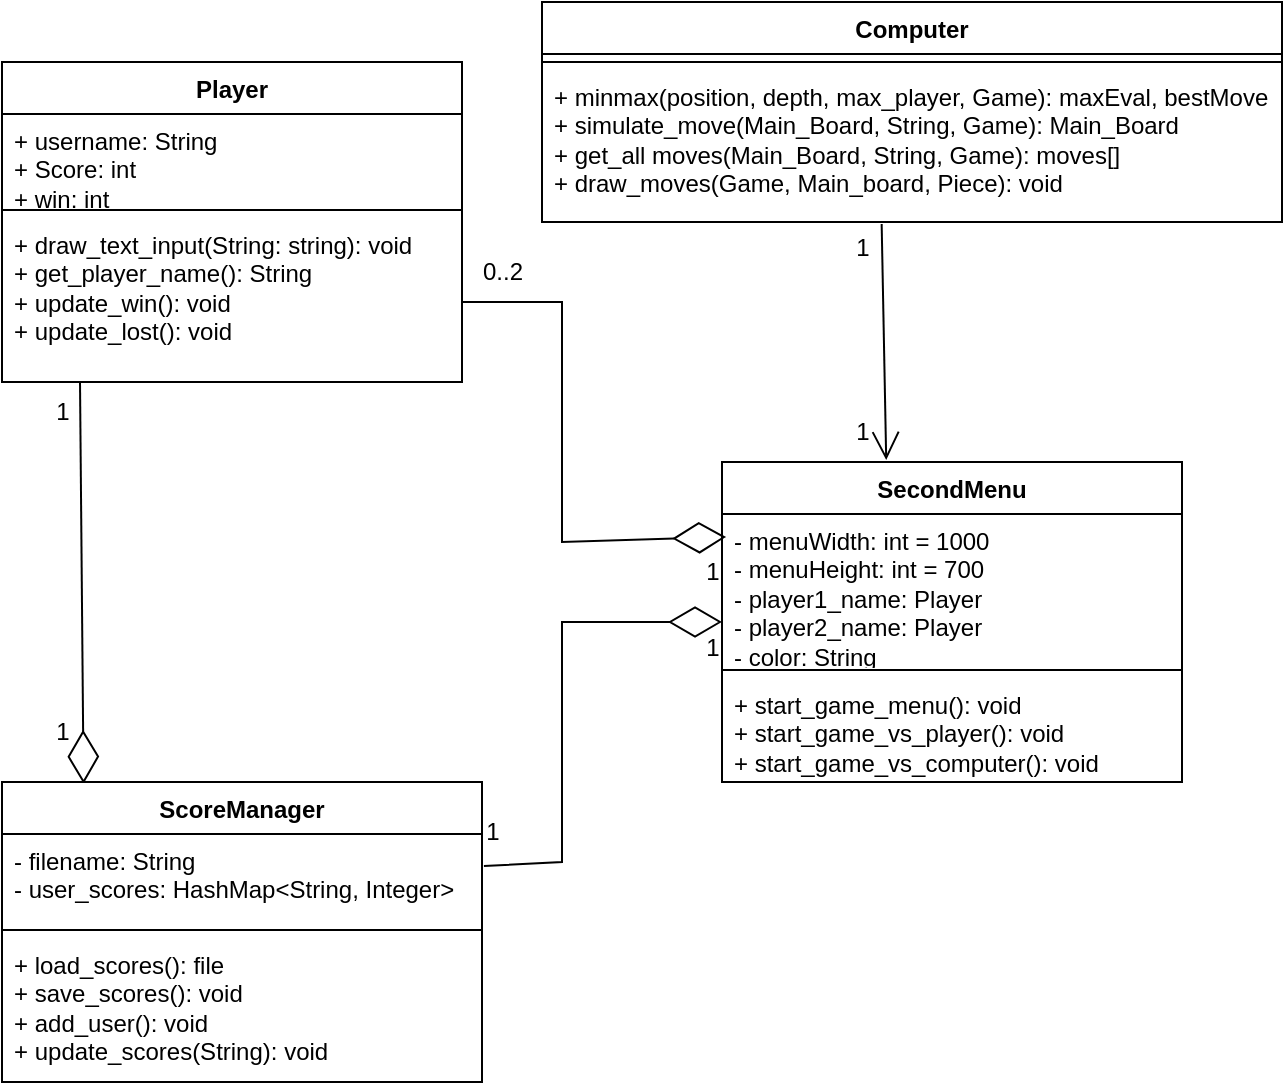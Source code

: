 <mxfile version="24.0.7" type="github">
  <diagram id="C5RBs43oDa-KdzZeNtuy" name="Page-1">
    <mxGraphModel dx="954" dy="562" grid="1" gridSize="10" guides="1" tooltips="1" connect="1" arrows="1" fold="1" page="1" pageScale="1" pageWidth="827" pageHeight="1169" math="0" shadow="0">
      <root>
        <mxCell id="WIyWlLk6GJQsqaUBKTNV-0" />
        <mxCell id="WIyWlLk6GJQsqaUBKTNV-1" parent="WIyWlLk6GJQsqaUBKTNV-0" />
        <mxCell id="6IXbEx5RhJTC2TrLEaZP-8" value="" style="endArrow=diamondThin;endFill=0;endSize=24;html=1;rounded=0;entryX=0.17;entryY=0.006;entryDx=0;entryDy=0;entryPerimeter=0;" edge="1" parent="WIyWlLk6GJQsqaUBKTNV-1">
          <mxGeometry width="160" relative="1" as="geometry">
            <mxPoint x="79" y="240" as="sourcePoint" />
            <mxPoint x="80.8" y="440.84" as="targetPoint" />
          </mxGeometry>
        </mxCell>
        <mxCell id="6IXbEx5RhJTC2TrLEaZP-9" value="1" style="text;html=1;align=center;verticalAlign=middle;resizable=0;points=[];autosize=1;strokeColor=none;fillColor=none;" vertex="1" parent="WIyWlLk6GJQsqaUBKTNV-1">
          <mxGeometry x="55" y="240" width="30" height="30" as="geometry" />
        </mxCell>
        <mxCell id="6IXbEx5RhJTC2TrLEaZP-10" value="1" style="text;html=1;align=center;verticalAlign=middle;resizable=0;points=[];autosize=1;strokeColor=none;fillColor=none;" vertex="1" parent="WIyWlLk6GJQsqaUBKTNV-1">
          <mxGeometry x="55" y="400" width="30" height="30" as="geometry" />
        </mxCell>
        <mxCell id="6IXbEx5RhJTC2TrLEaZP-11" value="Player" style="swimlane;fontStyle=1;align=center;verticalAlign=top;childLayout=stackLayout;horizontal=1;startSize=26;horizontalStack=0;resizeParent=1;resizeParentMax=0;resizeLast=0;collapsible=1;marginBottom=0;whiteSpace=wrap;html=1;" vertex="1" parent="WIyWlLk6GJQsqaUBKTNV-1">
          <mxGeometry x="40" y="80" width="230" height="160" as="geometry" />
        </mxCell>
        <mxCell id="6IXbEx5RhJTC2TrLEaZP-12" value="+ username: String&lt;div&gt;+ Score: int&lt;/div&gt;&lt;div&gt;+ win: int&lt;/div&gt;" style="text;strokeColor=none;fillColor=none;align=left;verticalAlign=top;spacingLeft=4;spacingRight=4;overflow=hidden;rotatable=0;points=[[0,0.5],[1,0.5]];portConstraint=eastwest;whiteSpace=wrap;html=1;" vertex="1" parent="6IXbEx5RhJTC2TrLEaZP-11">
          <mxGeometry y="26" width="230" height="44" as="geometry" />
        </mxCell>
        <mxCell id="6IXbEx5RhJTC2TrLEaZP-13" value="" style="line;strokeWidth=1;fillColor=none;align=left;verticalAlign=middle;spacingTop=-1;spacingLeft=3;spacingRight=3;rotatable=0;labelPosition=right;points=[];portConstraint=eastwest;strokeColor=inherit;" vertex="1" parent="6IXbEx5RhJTC2TrLEaZP-11">
          <mxGeometry y="70" width="230" height="8" as="geometry" />
        </mxCell>
        <mxCell id="6IXbEx5RhJTC2TrLEaZP-14" value="+ draw_text_input(String: string): void&lt;div&gt;+ get_player_name(): String&lt;/div&gt;&lt;div&gt;+ update_win(): void&lt;/div&gt;&lt;div&gt;+ update_lost(): void&lt;/div&gt;" style="text;strokeColor=none;fillColor=none;align=left;verticalAlign=top;spacingLeft=4;spacingRight=4;overflow=hidden;rotatable=0;points=[[0,0.5],[1,0.5]];portConstraint=eastwest;whiteSpace=wrap;html=1;" vertex="1" parent="6IXbEx5RhJTC2TrLEaZP-11">
          <mxGeometry y="78" width="230" height="82" as="geometry" />
        </mxCell>
        <mxCell id="6IXbEx5RhJTC2TrLEaZP-19" value="SecondMenu" style="swimlane;fontStyle=1;align=center;verticalAlign=top;childLayout=stackLayout;horizontal=1;startSize=26;horizontalStack=0;resizeParent=1;resizeParentMax=0;resizeLast=0;collapsible=1;marginBottom=0;whiteSpace=wrap;html=1;" vertex="1" parent="WIyWlLk6GJQsqaUBKTNV-1">
          <mxGeometry x="400" y="280" width="230" height="160" as="geometry" />
        </mxCell>
        <mxCell id="6IXbEx5RhJTC2TrLEaZP-20" value="- menuWidth: int = 1000&lt;div&gt;- menuHeight: int = 700&lt;/div&gt;&lt;div&gt;- player1_name: Player&lt;/div&gt;&lt;div&gt;- player2_name: Player&lt;/div&gt;&lt;div&gt;- color: String&lt;/div&gt;" style="text;strokeColor=none;fillColor=none;align=left;verticalAlign=top;spacingLeft=4;spacingRight=4;overflow=hidden;rotatable=0;points=[[0,0.5],[1,0.5]];portConstraint=eastwest;whiteSpace=wrap;html=1;" vertex="1" parent="6IXbEx5RhJTC2TrLEaZP-19">
          <mxGeometry y="26" width="230" height="74" as="geometry" />
        </mxCell>
        <mxCell id="6IXbEx5RhJTC2TrLEaZP-21" value="" style="line;strokeWidth=1;fillColor=none;align=left;verticalAlign=middle;spacingTop=-1;spacingLeft=3;spacingRight=3;rotatable=0;labelPosition=right;points=[];portConstraint=eastwest;strokeColor=inherit;" vertex="1" parent="6IXbEx5RhJTC2TrLEaZP-19">
          <mxGeometry y="100" width="230" height="8" as="geometry" />
        </mxCell>
        <mxCell id="6IXbEx5RhJTC2TrLEaZP-22" value="+ start_game_menu(): void&lt;div&gt;+ start_game_vs_player(): void&lt;/div&gt;&lt;div&gt;+ start_game_vs_computer(): void&lt;/div&gt;" style="text;strokeColor=none;fillColor=none;align=left;verticalAlign=top;spacingLeft=4;spacingRight=4;overflow=hidden;rotatable=0;points=[[0,0.5],[1,0.5]];portConstraint=eastwest;whiteSpace=wrap;html=1;" vertex="1" parent="6IXbEx5RhJTC2TrLEaZP-19">
          <mxGeometry y="108" width="230" height="52" as="geometry" />
        </mxCell>
        <mxCell id="6IXbEx5RhJTC2TrLEaZP-24" value="" style="endArrow=diamondThin;endFill=0;endSize=24;html=1;rounded=0;entryX=0.009;entryY=0.155;entryDx=0;entryDy=0;entryPerimeter=0;" edge="1" parent="WIyWlLk6GJQsqaUBKTNV-1" target="6IXbEx5RhJTC2TrLEaZP-20">
          <mxGeometry width="160" relative="1" as="geometry">
            <mxPoint x="270" y="200" as="sourcePoint" />
            <mxPoint x="530" y="300" as="targetPoint" />
            <Array as="points">
              <mxPoint x="320" y="200" />
              <mxPoint x="320" y="320" />
            </Array>
          </mxGeometry>
        </mxCell>
        <mxCell id="6IXbEx5RhJTC2TrLEaZP-26" value="" style="endArrow=diamondThin;endFill=0;endSize=24;html=1;rounded=0;exitX=1.004;exitY=0.364;exitDx=0;exitDy=0;exitPerimeter=0;" edge="1" parent="WIyWlLk6GJQsqaUBKTNV-1" source="6IXbEx5RhJTC2TrLEaZP-39">
          <mxGeometry width="160" relative="1" as="geometry">
            <mxPoint x="279.04" y="495.526" as="sourcePoint" />
            <mxPoint x="400" y="360" as="targetPoint" />
            <Array as="points">
              <mxPoint x="320" y="480" />
              <mxPoint x="320" y="360" />
            </Array>
          </mxGeometry>
        </mxCell>
        <mxCell id="6IXbEx5RhJTC2TrLEaZP-27" value="0..2" style="text;html=1;align=center;verticalAlign=middle;resizable=0;points=[];autosize=1;strokeColor=none;fillColor=none;" vertex="1" parent="WIyWlLk6GJQsqaUBKTNV-1">
          <mxGeometry x="270" y="170" width="40" height="30" as="geometry" />
        </mxCell>
        <mxCell id="6IXbEx5RhJTC2TrLEaZP-28" value="1" style="text;html=1;align=center;verticalAlign=middle;resizable=0;points=[];autosize=1;strokeColor=none;fillColor=none;" vertex="1" parent="WIyWlLk6GJQsqaUBKTNV-1">
          <mxGeometry x="380" y="320" width="30" height="30" as="geometry" />
        </mxCell>
        <mxCell id="6IXbEx5RhJTC2TrLEaZP-29" value="1" style="text;html=1;align=center;verticalAlign=middle;resizable=0;points=[];autosize=1;strokeColor=none;fillColor=none;" vertex="1" parent="WIyWlLk6GJQsqaUBKTNV-1">
          <mxGeometry x="380" y="358" width="30" height="30" as="geometry" />
        </mxCell>
        <mxCell id="6IXbEx5RhJTC2TrLEaZP-31" value="1" style="text;html=1;align=center;verticalAlign=middle;resizable=0;points=[];autosize=1;strokeColor=none;fillColor=none;" vertex="1" parent="WIyWlLk6GJQsqaUBKTNV-1">
          <mxGeometry x="270" y="450" width="30" height="30" as="geometry" />
        </mxCell>
        <mxCell id="6IXbEx5RhJTC2TrLEaZP-38" value="ScoreManager" style="swimlane;fontStyle=1;align=center;verticalAlign=top;childLayout=stackLayout;horizontal=1;startSize=26;horizontalStack=0;resizeParent=1;resizeParentMax=0;resizeLast=0;collapsible=1;marginBottom=0;whiteSpace=wrap;html=1;" vertex="1" parent="WIyWlLk6GJQsqaUBKTNV-1">
          <mxGeometry x="40" y="440" width="240" height="150" as="geometry" />
        </mxCell>
        <mxCell id="6IXbEx5RhJTC2TrLEaZP-39" value="- filename: String&lt;div&gt;- user_scores: HashMap&amp;lt;String, Integer&amp;gt;&lt;/div&gt;" style="text;strokeColor=none;fillColor=none;align=left;verticalAlign=top;spacingLeft=4;spacingRight=4;overflow=hidden;rotatable=0;points=[[0,0.5],[1,0.5]];portConstraint=eastwest;whiteSpace=wrap;html=1;" vertex="1" parent="6IXbEx5RhJTC2TrLEaZP-38">
          <mxGeometry y="26" width="240" height="44" as="geometry" />
        </mxCell>
        <mxCell id="6IXbEx5RhJTC2TrLEaZP-40" value="" style="line;strokeWidth=1;fillColor=none;align=left;verticalAlign=middle;spacingTop=-1;spacingLeft=3;spacingRight=3;rotatable=0;labelPosition=right;points=[];portConstraint=eastwest;strokeColor=inherit;" vertex="1" parent="6IXbEx5RhJTC2TrLEaZP-38">
          <mxGeometry y="70" width="240" height="8" as="geometry" />
        </mxCell>
        <mxCell id="6IXbEx5RhJTC2TrLEaZP-41" value="+ load_scores(): file&lt;br&gt;&lt;div&gt;&lt;div&gt;+ save_scores(): void&lt;/div&gt;&lt;div&gt;+ add_user(): void&lt;/div&gt;&lt;div&gt;+ update_scores(String): void&lt;/div&gt;&lt;/div&gt;" style="text;strokeColor=none;fillColor=none;align=left;verticalAlign=top;spacingLeft=4;spacingRight=4;overflow=hidden;rotatable=0;points=[[0,0.5],[1,0.5]];portConstraint=eastwest;whiteSpace=wrap;html=1;" vertex="1" parent="6IXbEx5RhJTC2TrLEaZP-38">
          <mxGeometry y="78" width="240" height="72" as="geometry" />
        </mxCell>
        <mxCell id="6IXbEx5RhJTC2TrLEaZP-42" value="Computer" style="swimlane;fontStyle=1;align=center;verticalAlign=top;childLayout=stackLayout;horizontal=1;startSize=26;horizontalStack=0;resizeParent=1;resizeParentMax=0;resizeLast=0;collapsible=1;marginBottom=0;whiteSpace=wrap;html=1;" vertex="1" parent="WIyWlLk6GJQsqaUBKTNV-1">
          <mxGeometry x="310" y="50" width="370" height="110" as="geometry" />
        </mxCell>
        <mxCell id="6IXbEx5RhJTC2TrLEaZP-44" value="" style="line;strokeWidth=1;fillColor=none;align=left;verticalAlign=middle;spacingTop=-1;spacingLeft=3;spacingRight=3;rotatable=0;labelPosition=right;points=[];portConstraint=eastwest;strokeColor=inherit;" vertex="1" parent="6IXbEx5RhJTC2TrLEaZP-42">
          <mxGeometry y="26" width="370" height="8" as="geometry" />
        </mxCell>
        <mxCell id="6IXbEx5RhJTC2TrLEaZP-45" value="+ minmax(position, depth, max_player, Game): maxEval, bestMove&lt;div&gt;+ simulate_move(Main_Board, String, Game): Main_Board&lt;/div&gt;&lt;div&gt;+ get_all moves(Main_Board, String, Game): moves[]&lt;/div&gt;&lt;div&gt;+ draw_moves(Game, Main_board, Piece): void&lt;/div&gt;" style="text;strokeColor=none;fillColor=none;align=left;verticalAlign=top;spacingLeft=4;spacingRight=4;overflow=hidden;rotatable=0;points=[[0,0.5],[1,0.5]];portConstraint=eastwest;whiteSpace=wrap;html=1;" vertex="1" parent="6IXbEx5RhJTC2TrLEaZP-42">
          <mxGeometry y="34" width="370" height="76" as="geometry" />
        </mxCell>
        <mxCell id="6IXbEx5RhJTC2TrLEaZP-46" value="" style="endArrow=open;endFill=1;endSize=12;html=1;rounded=0;exitX=0.459;exitY=1.013;exitDx=0;exitDy=0;exitPerimeter=0;entryX=0.357;entryY=-0.006;entryDx=0;entryDy=0;entryPerimeter=0;" edge="1" parent="WIyWlLk6GJQsqaUBKTNV-1" source="6IXbEx5RhJTC2TrLEaZP-45" target="6IXbEx5RhJTC2TrLEaZP-19">
          <mxGeometry width="160" relative="1" as="geometry">
            <mxPoint x="490" y="300" as="sourcePoint" />
            <mxPoint x="650" y="300" as="targetPoint" />
          </mxGeometry>
        </mxCell>
        <mxCell id="6IXbEx5RhJTC2TrLEaZP-47" value="1" style="text;html=1;align=center;verticalAlign=middle;resizable=0;points=[];autosize=1;strokeColor=none;fillColor=none;" vertex="1" parent="WIyWlLk6GJQsqaUBKTNV-1">
          <mxGeometry x="455" y="158" width="30" height="30" as="geometry" />
        </mxCell>
        <mxCell id="6IXbEx5RhJTC2TrLEaZP-48" value="1" style="text;html=1;align=center;verticalAlign=middle;resizable=0;points=[];autosize=1;strokeColor=none;fillColor=none;" vertex="1" parent="WIyWlLk6GJQsqaUBKTNV-1">
          <mxGeometry x="455" y="250" width="30" height="30" as="geometry" />
        </mxCell>
      </root>
    </mxGraphModel>
  </diagram>
</mxfile>

